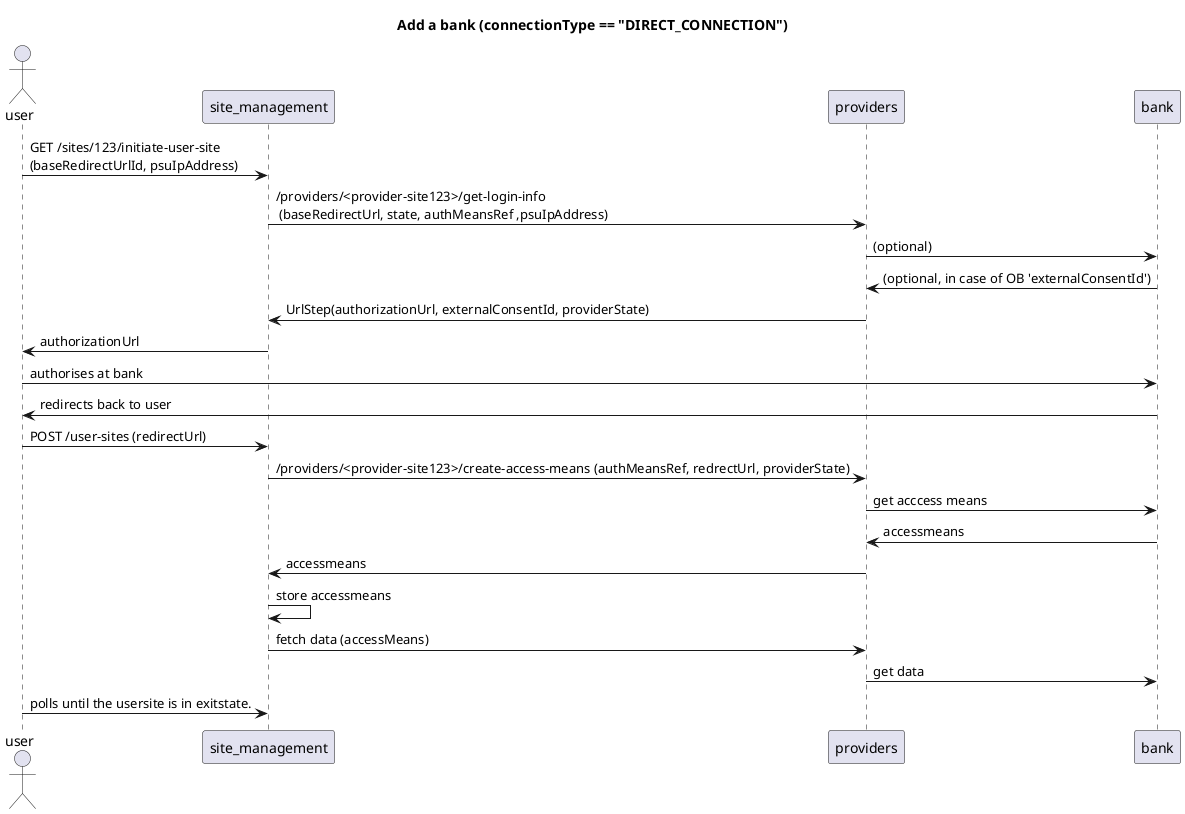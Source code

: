 @startuml
title Add a bank (connectionType == "DIRECT_CONNECTION")


actor user
participant site_management
participant providers
participant bank

user -> site_management : GET /sites/123/initiate-user-site \n(baseRedirectUrlId, psuIpAddress)
site_management -> providers : /providers/<provider-site123>/get-login-info \n (baseRedirectUrl, state, authMeansRef ,psuIpAddress)
providers -> bank : (optional)
bank -> providers :  (optional, in case of OB 'externalConsentId')
providers -> site_management : UrlStep(authorizationUrl, externalConsentId, providerState)

site_management -> user : authorizationUrl

user -> bank : authorises at bank
bank -> user : redirects back to user
user -> site_management : POST /user-sites (redirectUrl)

site_management -> providers : /providers/<provider-site123>/create-access-means (authMeansRef, redrectUrl, providerState)

providers -> bank : get acccess means
bank -> providers: accessmeans
providers -> site_management: accessmeans
site_management -> site_management : store accessmeans

site_management -> providers : fetch data (accessMeans)
providers -> bank : get data
user -> site_management : polls until the usersite is in exitstate.
@enduml
